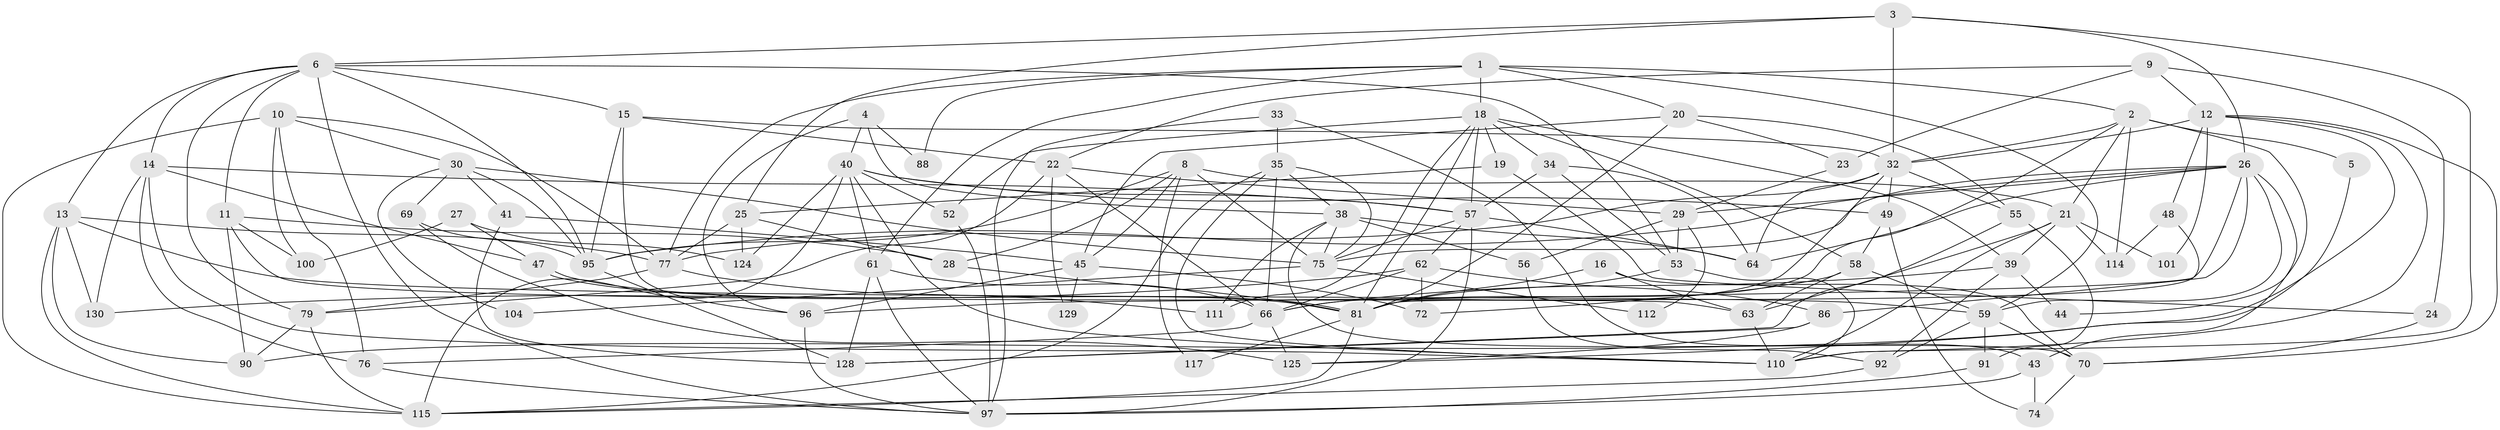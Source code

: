 // Generated by graph-tools (version 1.1) at 2025/52/02/27/25 19:52:04]
// undirected, 85 vertices, 209 edges
graph export_dot {
graph [start="1"]
  node [color=gray90,style=filled];
  1 [super="+7"];
  2 [super="+85"];
  3;
  4;
  5;
  6 [super="+46"];
  8 [super="+84"];
  9;
  10;
  11 [super="+105"];
  12 [super="+99"];
  13 [super="+17"];
  14 [super="+78"];
  15 [super="+122"];
  16;
  18 [super="+31"];
  19;
  20;
  21 [super="+54"];
  22 [super="+37"];
  23 [super="+50"];
  24;
  25 [super="+42"];
  26 [super="+87"];
  27 [super="+113"];
  28 [super="+60"];
  29 [super="+80"];
  30 [super="+36"];
  32 [super="+89"];
  33;
  34 [super="+98"];
  35;
  38 [super="+106"];
  39;
  40 [super="+107"];
  41;
  43;
  44;
  45 [super="+51"];
  47;
  48;
  49 [super="+65"];
  52;
  53 [super="+73"];
  55 [super="+118"];
  56;
  57 [super="+119"];
  58;
  59 [super="+102"];
  61 [super="+68"];
  62 [super="+71"];
  63 [super="+123"];
  64 [super="+108"];
  66 [super="+67"];
  69;
  70 [super="+83"];
  72;
  74 [super="+93"];
  75 [super="+126"];
  76;
  77 [super="+103"];
  79 [super="+94"];
  81 [super="+82"];
  86;
  88;
  90;
  91;
  92 [super="+109"];
  95 [super="+127"];
  96 [super="+116"];
  97 [super="+131"];
  100;
  101;
  104;
  110 [super="+120"];
  111;
  112;
  114;
  115 [super="+121"];
  117;
  124;
  125;
  128;
  129;
  130;
  1 -- 77;
  1 -- 18;
  1 -- 61;
  1 -- 2;
  1 -- 88;
  1 -- 20;
  1 -- 59;
  2 -- 32;
  2 -- 5;
  2 -- 114;
  2 -- 44;
  2 -- 81;
  2 -- 21;
  3 -- 32;
  3 -- 25;
  3 -- 110;
  3 -- 26;
  3 -- 6;
  4 -- 96;
  4 -- 38;
  4 -- 40;
  4 -- 88;
  5 -- 125;
  6 -- 53;
  6 -- 13;
  6 -- 97;
  6 -- 14;
  6 -- 95;
  6 -- 15;
  6 -- 79;
  6 -- 11;
  8 -- 117;
  8 -- 75;
  8 -- 45;
  8 -- 95;
  8 -- 28;
  8 -- 21;
  9 -- 24;
  9 -- 22;
  9 -- 23;
  9 -- 12;
  10 -- 77;
  10 -- 115;
  10 -- 76;
  10 -- 100;
  10 -- 30;
  11 -- 90;
  11 -- 100;
  11 -- 28;
  11 -- 63;
  12 -- 90;
  12 -- 110;
  12 -- 48;
  12 -- 70;
  12 -- 32;
  12 -- 101;
  13 -- 115;
  13 -- 77;
  13 -- 90;
  13 -- 130;
  13 -- 59;
  14 -- 110;
  14 -- 130;
  14 -- 57;
  14 -- 76;
  14 -- 47;
  15 -- 22;
  15 -- 96;
  15 -- 32;
  15 -- 95;
  16 -- 81;
  16 -- 63;
  16 -- 70;
  18 -- 52;
  18 -- 19;
  18 -- 34;
  18 -- 39;
  18 -- 58;
  18 -- 111;
  18 -- 81;
  18 -- 57;
  19 -- 24;
  19 -- 25;
  20 -- 45;
  20 -- 81;
  20 -- 23;
  20 -- 55;
  21 -- 39;
  21 -- 63;
  21 -- 114;
  21 -- 101;
  21 -- 110;
  22 -- 66;
  22 -- 129;
  22 -- 29;
  22 -- 79;
  23 -- 29;
  24 -- 70 [weight=2];
  25 -- 77;
  25 -- 124;
  25 -- 28;
  26 -- 43;
  26 -- 96;
  26 -- 64;
  26 -- 86;
  26 -- 59;
  26 -- 75;
  26 -- 29;
  26 -- 95;
  27 -- 124 [weight=2];
  27 -- 100;
  27 -- 47;
  28 -- 81;
  29 -- 56;
  29 -- 112;
  29 -- 53;
  30 -- 69;
  30 -- 95;
  30 -- 104;
  30 -- 41;
  30 -- 75;
  32 -- 77;
  32 -- 66;
  32 -- 49;
  32 -- 55;
  32 -- 64;
  33 -- 35;
  33 -- 97;
  33 -- 43;
  34 -- 57;
  34 -- 64;
  34 -- 53;
  35 -- 115;
  35 -- 66;
  35 -- 110;
  35 -- 38;
  35 -- 75;
  38 -- 70;
  38 -- 75;
  38 -- 111;
  38 -- 56;
  38 -- 64;
  39 -- 66;
  39 -- 44;
  39 -- 92;
  40 -- 57;
  40 -- 49;
  40 -- 124;
  40 -- 115;
  40 -- 52;
  40 -- 61;
  40 -- 110;
  41 -- 45;
  41 -- 128;
  43 -- 97;
  43 -- 74;
  45 -- 96;
  45 -- 72;
  45 -- 129;
  47 -- 81 [weight=2];
  47 -- 81;
  48 -- 81;
  48 -- 114;
  49 -- 58;
  49 -- 74;
  52 -- 97;
  53 -- 81;
  53 -- 110;
  55 -- 91;
  55 -- 128;
  56 -- 92;
  57 -- 97;
  57 -- 64;
  57 -- 75;
  57 -- 62;
  58 -- 63;
  58 -- 59;
  58 -- 72;
  59 -- 70;
  59 -- 91;
  59 -- 92;
  61 -- 128;
  61 -- 97;
  61 -- 66;
  62 -- 72;
  62 -- 66;
  62 -- 86;
  62 -- 130;
  63 -- 110;
  66 -- 76;
  66 -- 125;
  69 -- 125;
  69 -- 95;
  70 -- 74;
  75 -- 104;
  75 -- 112;
  76 -- 97;
  77 -- 79 [weight=2];
  77 -- 111 [weight=2];
  79 -- 90;
  79 -- 115;
  81 -- 115;
  81 -- 117;
  86 -- 128;
  86 -- 125;
  91 -- 97;
  92 -- 115;
  95 -- 128;
  96 -- 97;
}
